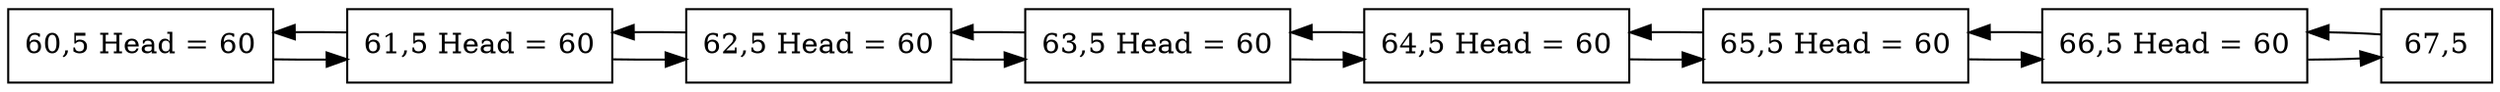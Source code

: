 digraph firstGraph{
node [shape = record];
rankdir=LR;
node0 [label=" 60,5 Head = 60 "];
node0 -> node1;
node1 -> node0;
node1 [label=" 61,5 Head = 60 "];
node1 -> node2;
node2 -> node1;
node2 [label=" 62,5 Head = 60 "];
node2 -> node3;
node3 -> node2;
node3 [label=" 63,5 Head = 60 "];
node3 -> node4;
node4 -> node3;
node4 [label=" 64,5 Head = 60 "];
node4 -> node5;
node5 -> node4;
node5 [label=" 65,5 Head = 60 "];
node5 -> node6;
node6 -> node5;
node6 [label=" 66,5 Head = 60 "];
node6 -> node7;
node7 -> node6;
node7 [label=" 67,5 "];
}